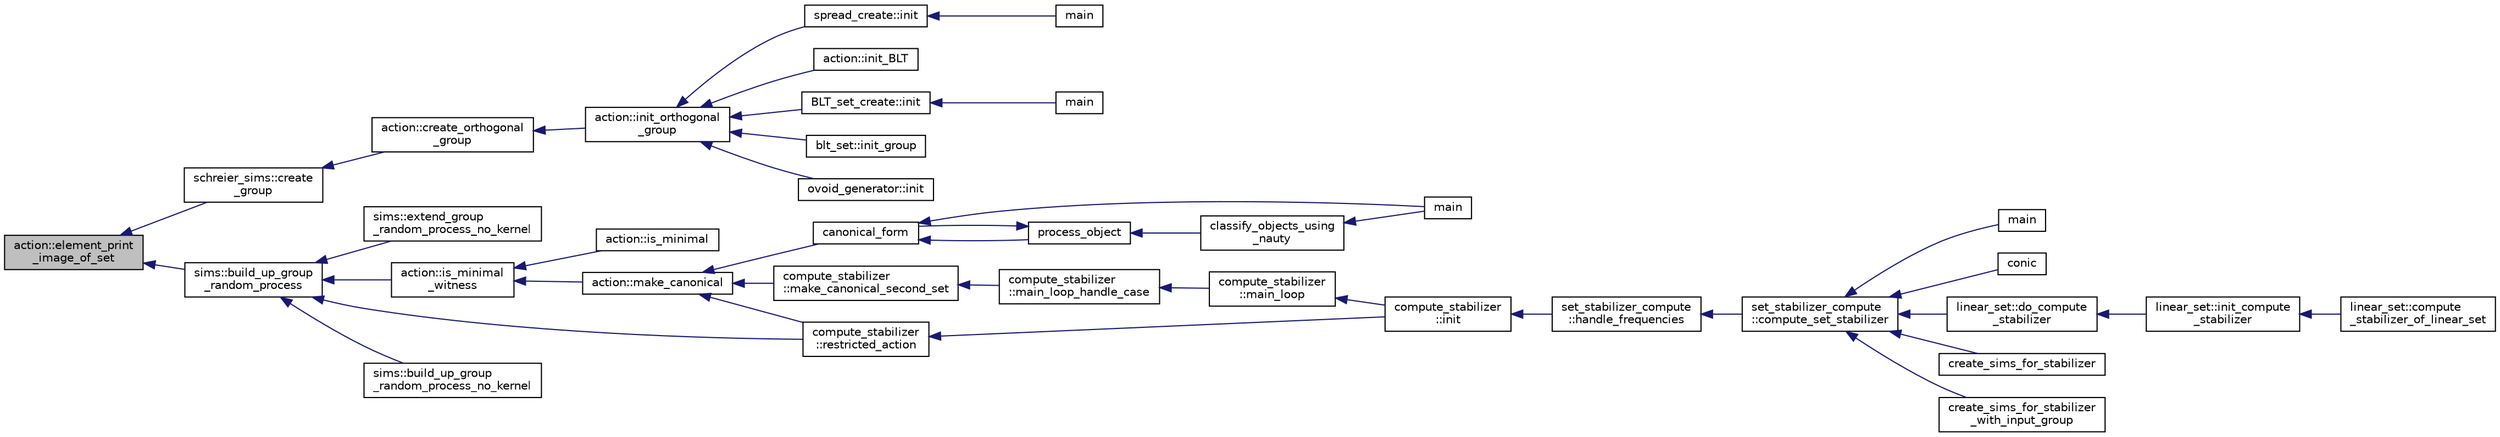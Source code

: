 digraph "action::element_print_image_of_set"
{
  edge [fontname="Helvetica",fontsize="10",labelfontname="Helvetica",labelfontsize="10"];
  node [fontname="Helvetica",fontsize="10",shape=record];
  rankdir="LR";
  Node8882 [label="action::element_print\l_image_of_set",height=0.2,width=0.4,color="black", fillcolor="grey75", style="filled", fontcolor="black"];
  Node8882 -> Node8883 [dir="back",color="midnightblue",fontsize="10",style="solid",fontname="Helvetica"];
  Node8883 [label="schreier_sims::create\l_group",height=0.2,width=0.4,color="black", fillcolor="white", style="filled",URL="$d0/da8/classschreier__sims.html#a1423aec8f5f7f69d0518cd4e69e29b07"];
  Node8883 -> Node8884 [dir="back",color="midnightblue",fontsize="10",style="solid",fontname="Helvetica"];
  Node8884 [label="action::create_orthogonal\l_group",height=0.2,width=0.4,color="black", fillcolor="white", style="filled",URL="$d2/d86/classaction.html#a9ec9857e52b35c91c52964a1c5701128"];
  Node8884 -> Node8885 [dir="back",color="midnightblue",fontsize="10",style="solid",fontname="Helvetica"];
  Node8885 [label="action::init_orthogonal\l_group",height=0.2,width=0.4,color="black", fillcolor="white", style="filled",URL="$d2/d86/classaction.html#a2cfe124956ed67d8b7a927bb44847cc2"];
  Node8885 -> Node8886 [dir="back",color="midnightblue",fontsize="10",style="solid",fontname="Helvetica"];
  Node8886 [label="blt_set::init_group",height=0.2,width=0.4,color="black", fillcolor="white", style="filled",URL="$d1/d3d/classblt__set.html#a9e5aede3bbac6f5e1dd31a8965bba200"];
  Node8885 -> Node8887 [dir="back",color="midnightblue",fontsize="10",style="solid",fontname="Helvetica"];
  Node8887 [label="ovoid_generator::init",height=0.2,width=0.4,color="black", fillcolor="white", style="filled",URL="$d3/daf/classovoid__generator.html#a44d90a4751554076f432f35089a964c2"];
  Node8885 -> Node8888 [dir="back",color="midnightblue",fontsize="10",style="solid",fontname="Helvetica"];
  Node8888 [label="spread_create::init",height=0.2,width=0.4,color="black", fillcolor="white", style="filled",URL="$de/d97/classspread__create.html#ae3c6630d33160e48a584c21a4f4a6209"];
  Node8888 -> Node8889 [dir="back",color="midnightblue",fontsize="10",style="solid",fontname="Helvetica"];
  Node8889 [label="main",height=0.2,width=0.4,color="black", fillcolor="white", style="filled",URL="$d1/d2f/apps_2spread_2spread__create_8_c.html#a217dbf8b442f20279ea00b898af96f52"];
  Node8885 -> Node8890 [dir="back",color="midnightblue",fontsize="10",style="solid",fontname="Helvetica"];
  Node8890 [label="action::init_BLT",height=0.2,width=0.4,color="black", fillcolor="white", style="filled",URL="$d2/d86/classaction.html#a0d33ca0ebe7467b984c3058520e02a0c"];
  Node8885 -> Node8891 [dir="back",color="midnightblue",fontsize="10",style="solid",fontname="Helvetica"];
  Node8891 [label="BLT_set_create::init",height=0.2,width=0.4,color="black", fillcolor="white", style="filled",URL="$d4/d40/class_b_l_t__set__create.html#af2b5df080b8358d8fcd7e41d187e8d0b"];
  Node8891 -> Node8892 [dir="back",color="midnightblue",fontsize="10",style="solid",fontname="Helvetica"];
  Node8892 [label="main",height=0.2,width=0.4,color="black", fillcolor="white", style="filled",URL="$d7/d1c/create___b_l_t__set__main_8_c.html#a217dbf8b442f20279ea00b898af96f52"];
  Node8882 -> Node8893 [dir="back",color="midnightblue",fontsize="10",style="solid",fontname="Helvetica"];
  Node8893 [label="sims::build_up_group\l_random_process",height=0.2,width=0.4,color="black", fillcolor="white", style="filled",URL="$d9/df3/classsims.html#afde54d656304b5a92459615f2690ea64"];
  Node8893 -> Node8894 [dir="back",color="midnightblue",fontsize="10",style="solid",fontname="Helvetica"];
  Node8894 [label="action::is_minimal\l_witness",height=0.2,width=0.4,color="black", fillcolor="white", style="filled",URL="$d2/d86/classaction.html#aabf5ea4227f124eac2badc5d5225e220"];
  Node8894 -> Node8895 [dir="back",color="midnightblue",fontsize="10",style="solid",fontname="Helvetica"];
  Node8895 [label="action::is_minimal",height=0.2,width=0.4,color="black", fillcolor="white", style="filled",URL="$d2/d86/classaction.html#a1905e4012d6352a0337f6ee25ef3a875"];
  Node8894 -> Node8896 [dir="back",color="midnightblue",fontsize="10",style="solid",fontname="Helvetica"];
  Node8896 [label="action::make_canonical",height=0.2,width=0.4,color="black", fillcolor="white", style="filled",URL="$d2/d86/classaction.html#ae20ff0b8d092d2eddf9b661fb8821fd2"];
  Node8896 -> Node8897 [dir="back",color="midnightblue",fontsize="10",style="solid",fontname="Helvetica"];
  Node8897 [label="canonical_form",height=0.2,width=0.4,color="black", fillcolor="white", style="filled",URL="$d0/de6/projective__space__main_8_c.html#a5f0f6b71cd402c5b41240c420e533e60"];
  Node8897 -> Node8898 [dir="back",color="midnightblue",fontsize="10",style="solid",fontname="Helvetica"];
  Node8898 [label="main",height=0.2,width=0.4,color="black", fillcolor="white", style="filled",URL="$d0/de6/projective__space__main_8_c.html#a3c04138a5bfe5d72780bb7e82a18e627"];
  Node8897 -> Node8899 [dir="back",color="midnightblue",fontsize="10",style="solid",fontname="Helvetica"];
  Node8899 [label="process_object",height=0.2,width=0.4,color="black", fillcolor="white", style="filled",URL="$d0/de6/projective__space__main_8_c.html#a63a6b06bd2a9a9c50ed710271f4d5530"];
  Node8899 -> Node8897 [dir="back",color="midnightblue",fontsize="10",style="solid",fontname="Helvetica"];
  Node8899 -> Node8900 [dir="back",color="midnightblue",fontsize="10",style="solid",fontname="Helvetica"];
  Node8900 [label="classify_objects_using\l_nauty",height=0.2,width=0.4,color="black", fillcolor="white", style="filled",URL="$d0/de6/projective__space__main_8_c.html#a32275eacc4bdda93b2b34c2a9217a088"];
  Node8900 -> Node8898 [dir="back",color="midnightblue",fontsize="10",style="solid",fontname="Helvetica"];
  Node8896 -> Node8901 [dir="back",color="midnightblue",fontsize="10",style="solid",fontname="Helvetica"];
  Node8901 [label="compute_stabilizer\l::restricted_action",height=0.2,width=0.4,color="black", fillcolor="white", style="filled",URL="$d8/d30/classcompute__stabilizer.html#a895df470da0ac14f812c3c4b6f2280b9"];
  Node8901 -> Node8902 [dir="back",color="midnightblue",fontsize="10",style="solid",fontname="Helvetica"];
  Node8902 [label="compute_stabilizer\l::init",height=0.2,width=0.4,color="black", fillcolor="white", style="filled",URL="$d8/d30/classcompute__stabilizer.html#a36a1729430f317a65559220a8206a7d7"];
  Node8902 -> Node8903 [dir="back",color="midnightblue",fontsize="10",style="solid",fontname="Helvetica"];
  Node8903 [label="set_stabilizer_compute\l::handle_frequencies",height=0.2,width=0.4,color="black", fillcolor="white", style="filled",URL="$d8/dc6/classset__stabilizer__compute.html#a247c31bc3f19f22dadbfd7607cbaaa78"];
  Node8903 -> Node8904 [dir="back",color="midnightblue",fontsize="10",style="solid",fontname="Helvetica"];
  Node8904 [label="set_stabilizer_compute\l::compute_set_stabilizer",height=0.2,width=0.4,color="black", fillcolor="white", style="filled",URL="$d8/dc6/classset__stabilizer__compute.html#ad4f92074322e98c7cd0ed5d4f8486b76"];
  Node8904 -> Node8905 [dir="back",color="midnightblue",fontsize="10",style="solid",fontname="Helvetica"];
  Node8905 [label="main",height=0.2,width=0.4,color="black", fillcolor="white", style="filled",URL="$db/d67/test__hyperoval_8_c.html#a3c04138a5bfe5d72780bb7e82a18e627"];
  Node8904 -> Node8906 [dir="back",color="midnightblue",fontsize="10",style="solid",fontname="Helvetica"];
  Node8906 [label="conic",height=0.2,width=0.4,color="black", fillcolor="white", style="filled",URL="$d4/de8/conic_8_c.html#a96def9474b981a9d5831a9b48d85d652"];
  Node8904 -> Node8907 [dir="back",color="midnightblue",fontsize="10",style="solid",fontname="Helvetica"];
  Node8907 [label="linear_set::do_compute\l_stabilizer",height=0.2,width=0.4,color="black", fillcolor="white", style="filled",URL="$dd/d86/classlinear__set.html#ae8f58ded28fb5370f4459cca42b7463b"];
  Node8907 -> Node8908 [dir="back",color="midnightblue",fontsize="10",style="solid",fontname="Helvetica"];
  Node8908 [label="linear_set::init_compute\l_stabilizer",height=0.2,width=0.4,color="black", fillcolor="white", style="filled",URL="$dd/d86/classlinear__set.html#a0cc3eaec1896fdc977b62e94623b055b"];
  Node8908 -> Node8909 [dir="back",color="midnightblue",fontsize="10",style="solid",fontname="Helvetica"];
  Node8909 [label="linear_set::compute\l_stabilizer_of_linear_set",height=0.2,width=0.4,color="black", fillcolor="white", style="filled",URL="$dd/d86/classlinear__set.html#a098a133edfbaae0fd347a69c50bdbee2"];
  Node8904 -> Node8910 [dir="back",color="midnightblue",fontsize="10",style="solid",fontname="Helvetica"];
  Node8910 [label="create_sims_for_stabilizer",height=0.2,width=0.4,color="black", fillcolor="white", style="filled",URL="$d0/d76/tl__algebra__and__number__theory_8h.html#af2c67d225072549409be710ac3cd30f8"];
  Node8904 -> Node8911 [dir="back",color="midnightblue",fontsize="10",style="solid",fontname="Helvetica"];
  Node8911 [label="create_sims_for_stabilizer\l_with_input_group",height=0.2,width=0.4,color="black", fillcolor="white", style="filled",URL="$d0/d76/tl__algebra__and__number__theory_8h.html#af5482567a8d6ba5c2fe593bf6f7f9a0f"];
  Node8896 -> Node8912 [dir="back",color="midnightblue",fontsize="10",style="solid",fontname="Helvetica"];
  Node8912 [label="compute_stabilizer\l::make_canonical_second_set",height=0.2,width=0.4,color="black", fillcolor="white", style="filled",URL="$d8/d30/classcompute__stabilizer.html#aa33f9b1e4823afd5196eec36d3082084"];
  Node8912 -> Node8913 [dir="back",color="midnightblue",fontsize="10",style="solid",fontname="Helvetica"];
  Node8913 [label="compute_stabilizer\l::main_loop_handle_case",height=0.2,width=0.4,color="black", fillcolor="white", style="filled",URL="$d8/d30/classcompute__stabilizer.html#a040fb5c6ad50133c5a16a35ed5b2ecc4"];
  Node8913 -> Node8914 [dir="back",color="midnightblue",fontsize="10",style="solid",fontname="Helvetica"];
  Node8914 [label="compute_stabilizer\l::main_loop",height=0.2,width=0.4,color="black", fillcolor="white", style="filled",URL="$d8/d30/classcompute__stabilizer.html#ae8615a28e0494704450689b6ea0b7ca2"];
  Node8914 -> Node8902 [dir="back",color="midnightblue",fontsize="10",style="solid",fontname="Helvetica"];
  Node8893 -> Node8915 [dir="back",color="midnightblue",fontsize="10",style="solid",fontname="Helvetica"];
  Node8915 [label="sims::build_up_group\l_random_process_no_kernel",height=0.2,width=0.4,color="black", fillcolor="white", style="filled",URL="$d9/df3/classsims.html#a33747471a3e1ebdee59aff4edde62669"];
  Node8893 -> Node8916 [dir="back",color="midnightblue",fontsize="10",style="solid",fontname="Helvetica"];
  Node8916 [label="sims::extend_group\l_random_process_no_kernel",height=0.2,width=0.4,color="black", fillcolor="white", style="filled",URL="$d9/df3/classsims.html#a20958fd83e43b33c009e873b9df2fa11"];
  Node8893 -> Node8901 [dir="back",color="midnightblue",fontsize="10",style="solid",fontname="Helvetica"];
}

